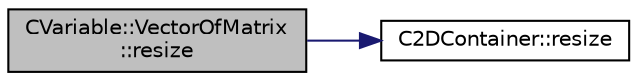 digraph "CVariable::VectorOfMatrix::resize"
{
  edge [fontname="Helvetica",fontsize="10",labelfontname="Helvetica",labelfontsize="10"];
  node [fontname="Helvetica",fontsize="10",shape=record];
  rankdir="LR";
  Node6 [label="CVariable::VectorOfMatrix\l::resize",height=0.2,width=0.4,color="black", fillcolor="grey75", style="filled", fontcolor="black"];
  Node6 -> Node7 [color="midnightblue",fontsize="10",style="solid",fontname="Helvetica"];
  Node7 [label="C2DContainer::resize",height=0.2,width=0.4,color="black", fillcolor="white", style="filled",URL="$class_c2_d_container.html#adefb48b593f76aa322e228fea8f76127",tooltip="Request a change of size. "];
}
